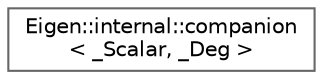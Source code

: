 digraph "类继承关系图"
{
 // LATEX_PDF_SIZE
  bgcolor="transparent";
  edge [fontname=Helvetica,fontsize=10,labelfontname=Helvetica,labelfontsize=10];
  node [fontname=Helvetica,fontsize=10,shape=box,height=0.2,width=0.4];
  rankdir="LR";
  Node0 [id="Node000000",label="Eigen::internal::companion\l\< _Scalar, _Deg \>",height=0.2,width=0.4,color="grey40", fillcolor="white", style="filled",URL="$class_eigen_1_1internal_1_1companion.html",tooltip=" "];
}
